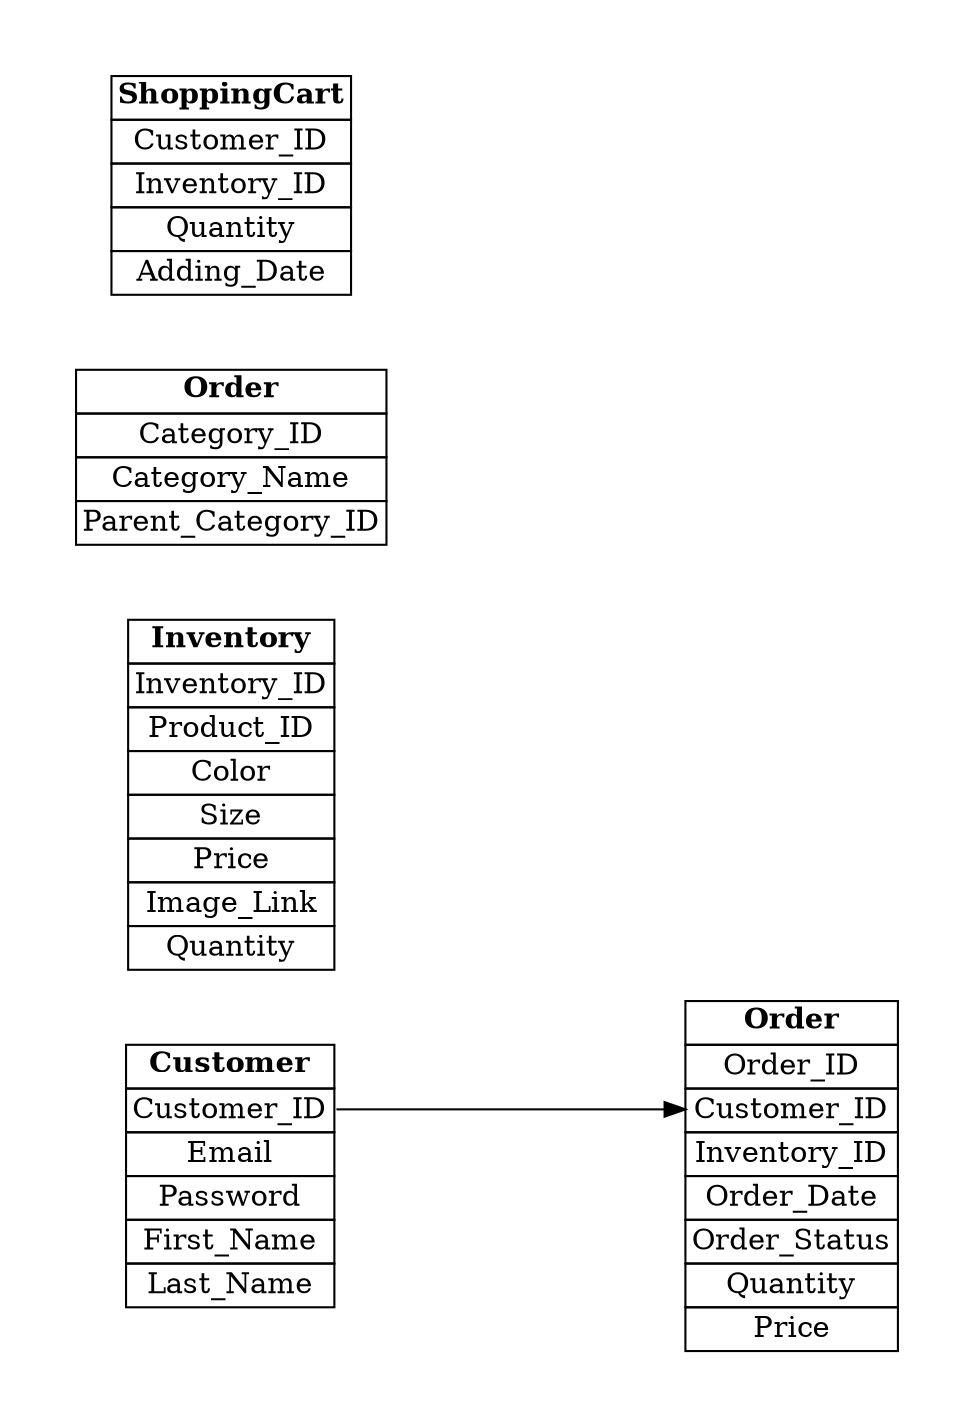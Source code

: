 digraph {
    graph [pad="0.5", nodesep="0.5", ranksep="2"];
    node [shape=plain]
    rankdir=LR;


Customer [label=<
<table border="0" cellborder="1" cellspacing="0">
  <tr><td><b>Customer</b></td></tr>
  <tr><td port="customer_id">Customer_ID</td></tr>
  <tr><td port="email">Email</td></tr>
  <tr><td port="password">Password</td></tr>
  <tr><td port="first_name">First_Name</td></tr>
  <tr><td port="last_name">Last_Name</td></tr>
</table>>];


Inventory [label=<
<table border="0" cellborder="1" cellspacing="0">
  <tr><td><b>Inventory</b></td></tr>
  <tr><td port="inventory_id">Inventory_ID</td></tr>
  <tr><td port="product_id">Product_ID</td></tr>
  <tr><td port="color">Color</td></tr>
  <tr><td port="size">Size</td></tr>
  <tr><td port="price">Price</td></tr>
  <tr><td port="image_link">Image_Link</td></tr>
  <tr><td port="quantity">Quantity</td></tr>
</table>>];


Order [label=<
<table border="0" cellborder="1" cellspacing="0">
  <tr><td><b>Order</b></td></tr>
  <tr><td port="order_id">Order_ID</td></tr>
  <tr><td port="customer_id">Customer_ID</td></tr>
  <tr><td port="inventory_id">Inventory_ID</td></tr>
  <tr><td port="order_date">Order_Date</td></tr>
  <tr><td port="order_status">Order_Status</td></tr>
  <tr><td port="quantity">Quantity</td></tr>
  <tr><td port="price">Price</td></tr>
</table>>];

ProductCategory [label=<
<table border="0" cellborder="1" cellspacing="0">
  <tr><td><b>Order</b></td></tr>
  <tr><td port="category_id">Category_ID</td></tr>
  <tr><td port="category_name">Category_Name</td></tr>
  <tr><td port="parent_category_id">Parent_Category_ID</td></tr>
</table>>];

ShoppingCart [label=<
<table border="0" cellborder="1" cellspacing="0">
  <tr><td><b>ShoppingCart</b></td></tr>
  <tr><td port="customer_id">Customer_ID</td></tr>
  <tr><td port="inventory_id">Inventory_ID</td></tr>
  <tr><td port="quantity">Quantity</td></tr>
  <tr><td port="adding_date">Adding_Date</td></tr>
</table>>];


Customer:customer_id -> Order:customer_id

}